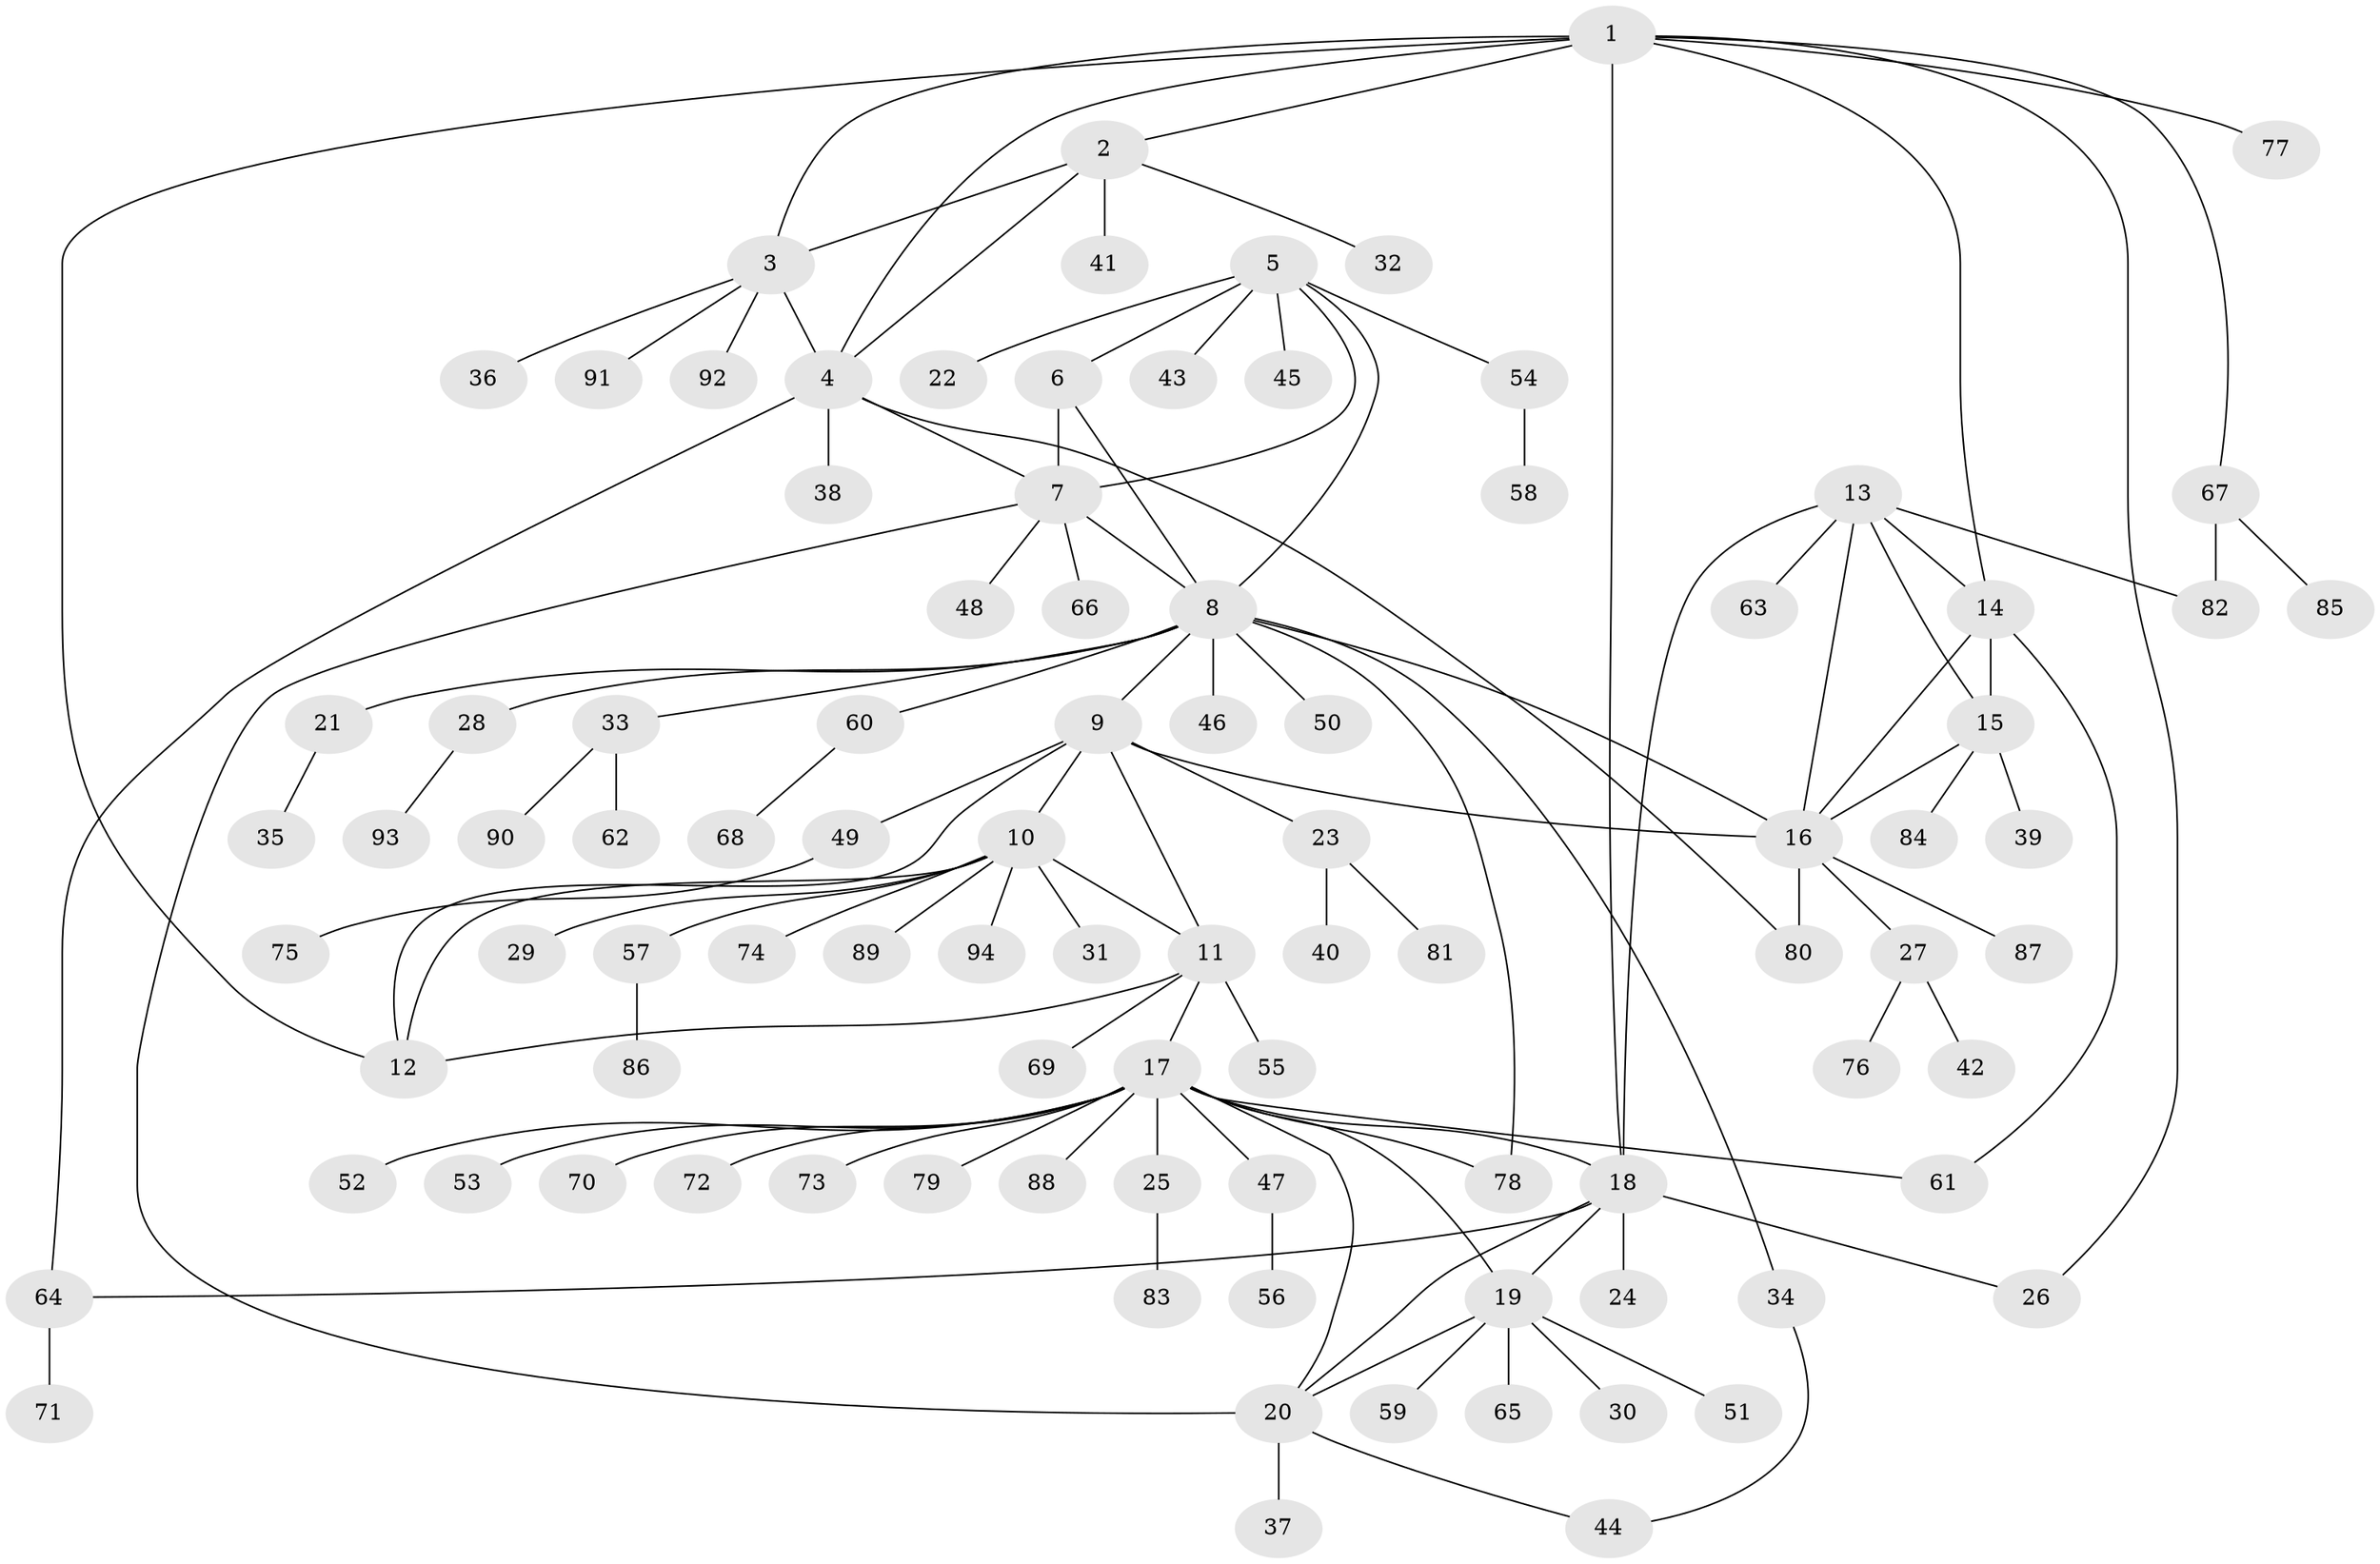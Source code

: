 // coarse degree distribution, {6: 0.017857142857142856, 9: 0.03571428571428571, 5: 0.07142857142857142, 13: 0.03571428571428571, 1: 0.7857142857142857, 10: 0.017857142857142856, 2: 0.03571428571428571}
// Generated by graph-tools (version 1.1) at 2025/58/03/04/25 21:58:19]
// undirected, 94 vertices, 121 edges
graph export_dot {
graph [start="1"]
  node [color=gray90,style=filled];
  1;
  2;
  3;
  4;
  5;
  6;
  7;
  8;
  9;
  10;
  11;
  12;
  13;
  14;
  15;
  16;
  17;
  18;
  19;
  20;
  21;
  22;
  23;
  24;
  25;
  26;
  27;
  28;
  29;
  30;
  31;
  32;
  33;
  34;
  35;
  36;
  37;
  38;
  39;
  40;
  41;
  42;
  43;
  44;
  45;
  46;
  47;
  48;
  49;
  50;
  51;
  52;
  53;
  54;
  55;
  56;
  57;
  58;
  59;
  60;
  61;
  62;
  63;
  64;
  65;
  66;
  67;
  68;
  69;
  70;
  71;
  72;
  73;
  74;
  75;
  76;
  77;
  78;
  79;
  80;
  81;
  82;
  83;
  84;
  85;
  86;
  87;
  88;
  89;
  90;
  91;
  92;
  93;
  94;
  1 -- 2;
  1 -- 3;
  1 -- 4;
  1 -- 12;
  1 -- 14;
  1 -- 18;
  1 -- 26;
  1 -- 67;
  1 -- 77;
  2 -- 3;
  2 -- 4;
  2 -- 32;
  2 -- 41;
  3 -- 4;
  3 -- 36;
  3 -- 91;
  3 -- 92;
  4 -- 7;
  4 -- 38;
  4 -- 64;
  4 -- 80;
  5 -- 6;
  5 -- 7;
  5 -- 8;
  5 -- 22;
  5 -- 43;
  5 -- 45;
  5 -- 54;
  6 -- 7;
  6 -- 8;
  7 -- 8;
  7 -- 20;
  7 -- 48;
  7 -- 66;
  8 -- 9;
  8 -- 16;
  8 -- 21;
  8 -- 28;
  8 -- 33;
  8 -- 34;
  8 -- 46;
  8 -- 50;
  8 -- 60;
  8 -- 78;
  9 -- 10;
  9 -- 11;
  9 -- 12;
  9 -- 16;
  9 -- 23;
  9 -- 49;
  10 -- 11;
  10 -- 12;
  10 -- 29;
  10 -- 31;
  10 -- 57;
  10 -- 74;
  10 -- 89;
  10 -- 94;
  11 -- 12;
  11 -- 17;
  11 -- 55;
  11 -- 69;
  13 -- 14;
  13 -- 15;
  13 -- 16;
  13 -- 18;
  13 -- 63;
  13 -- 82;
  14 -- 15;
  14 -- 16;
  14 -- 61;
  15 -- 16;
  15 -- 39;
  15 -- 84;
  16 -- 27;
  16 -- 80;
  16 -- 87;
  17 -- 18;
  17 -- 19;
  17 -- 20;
  17 -- 25;
  17 -- 47;
  17 -- 52;
  17 -- 53;
  17 -- 61;
  17 -- 70;
  17 -- 72;
  17 -- 73;
  17 -- 78;
  17 -- 79;
  17 -- 88;
  18 -- 19;
  18 -- 20;
  18 -- 24;
  18 -- 26;
  18 -- 64;
  19 -- 20;
  19 -- 30;
  19 -- 51;
  19 -- 59;
  19 -- 65;
  20 -- 37;
  20 -- 44;
  21 -- 35;
  23 -- 40;
  23 -- 81;
  25 -- 83;
  27 -- 42;
  27 -- 76;
  28 -- 93;
  33 -- 62;
  33 -- 90;
  34 -- 44;
  47 -- 56;
  49 -- 75;
  54 -- 58;
  57 -- 86;
  60 -- 68;
  64 -- 71;
  67 -- 82;
  67 -- 85;
}
